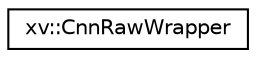 digraph "Graphical Class Hierarchy"
{
 // LATEX_PDF_SIZE
  edge [fontname="Helvetica",fontsize="10",labelfontname="Helvetica",labelfontsize="10"];
  node [fontname="Helvetica",fontsize="10",shape=record];
  rankdir="LR";
  Node0 [label="xv::CnnRawWrapper",height=0.2,width=0.4,color="black", fillcolor="white", style="filled",URL="$structxv_1_1CnnRawWrapper.html",tooltip=" "];
}
